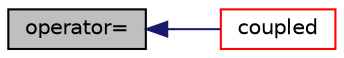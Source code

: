 digraph "operator="
{
  bgcolor="transparent";
  edge [fontname="Helvetica",fontsize="10",labelfontname="Helvetica",labelfontsize="10"];
  node [fontname="Helvetica",fontsize="10",shape=record];
  rankdir="LR";
  Node13005 [label="operator=",height=0.2,width=0.4,color="black", fillcolor="grey75", style="filled", fontcolor="black"];
  Node13005 -> Node13006 [dir="back",color="midnightblue",fontsize="10",style="solid",fontname="Helvetica"];
  Node13006 [label="coupled",height=0.2,width=0.4,color="red",URL="$a23241.html#a39c01db0e66d00fe0621a0c7e5fc4ead",tooltip="Return true if this patch field is coupled. "];
}
